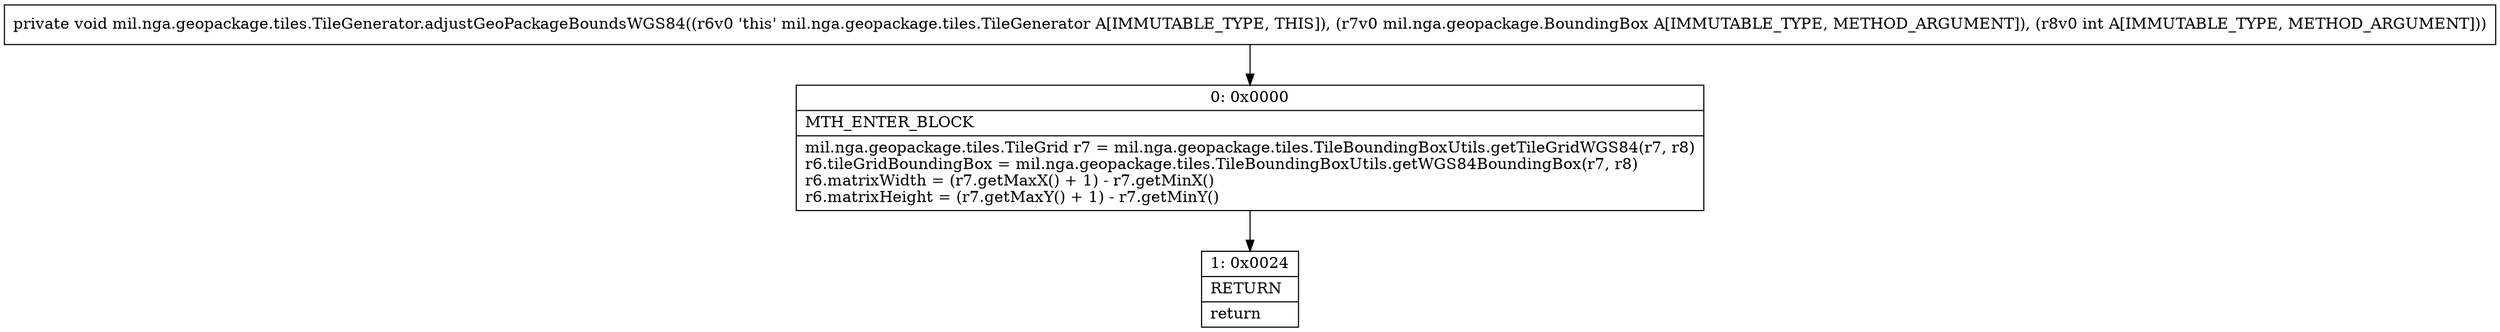 digraph "CFG formil.nga.geopackage.tiles.TileGenerator.adjustGeoPackageBoundsWGS84(Lmil\/nga\/geopackage\/BoundingBox;I)V" {
Node_0 [shape=record,label="{0\:\ 0x0000|MTH_ENTER_BLOCK\l|mil.nga.geopackage.tiles.TileGrid r7 = mil.nga.geopackage.tiles.TileBoundingBoxUtils.getTileGridWGS84(r7, r8)\lr6.tileGridBoundingBox = mil.nga.geopackage.tiles.TileBoundingBoxUtils.getWGS84BoundingBox(r7, r8)\lr6.matrixWidth = (r7.getMaxX() + 1) \- r7.getMinX()\lr6.matrixHeight = (r7.getMaxY() + 1) \- r7.getMinY()\l}"];
Node_1 [shape=record,label="{1\:\ 0x0024|RETURN\l|return\l}"];
MethodNode[shape=record,label="{private void mil.nga.geopackage.tiles.TileGenerator.adjustGeoPackageBoundsWGS84((r6v0 'this' mil.nga.geopackage.tiles.TileGenerator A[IMMUTABLE_TYPE, THIS]), (r7v0 mil.nga.geopackage.BoundingBox A[IMMUTABLE_TYPE, METHOD_ARGUMENT]), (r8v0 int A[IMMUTABLE_TYPE, METHOD_ARGUMENT])) }"];
MethodNode -> Node_0;
Node_0 -> Node_1;
}


